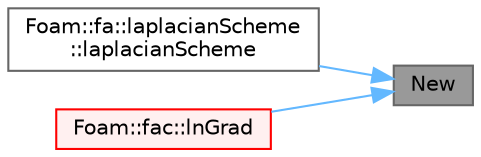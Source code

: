 digraph "New"
{
 // LATEX_PDF_SIZE
  bgcolor="transparent";
  edge [fontname=Helvetica,fontsize=10,labelfontname=Helvetica,labelfontsize=10];
  node [fontname=Helvetica,fontsize=10,shape=box,height=0.2,width=0.4];
  rankdir="RL";
  Node1 [id="Node000001",label="New",height=0.2,width=0.4,color="gray40", fillcolor="grey60", style="filled", fontcolor="black",tooltip=" "];
  Node1 -> Node2 [id="edge1_Node000001_Node000002",dir="back",color="steelblue1",style="solid",tooltip=" "];
  Node2 [id="Node000002",label="Foam::fa::laplacianScheme\l::laplacianScheme",height=0.2,width=0.4,color="grey40", fillcolor="white", style="filled",URL="$classFoam_1_1fa_1_1laplacianScheme.html#a49d3632876ef3457558737d07d039588",tooltip=" "];
  Node1 -> Node3 [id="edge2_Node000001_Node000003",dir="back",color="steelblue1",style="solid",tooltip=" "];
  Node3 [id="Node000003",label="Foam::fac::lnGrad",height=0.2,width=0.4,color="red", fillcolor="#FFF0F0", style="filled",URL="$namespaceFoam_1_1fac.html#a8481070ee54b13353f058f9582463c8b",tooltip=" "];
}
